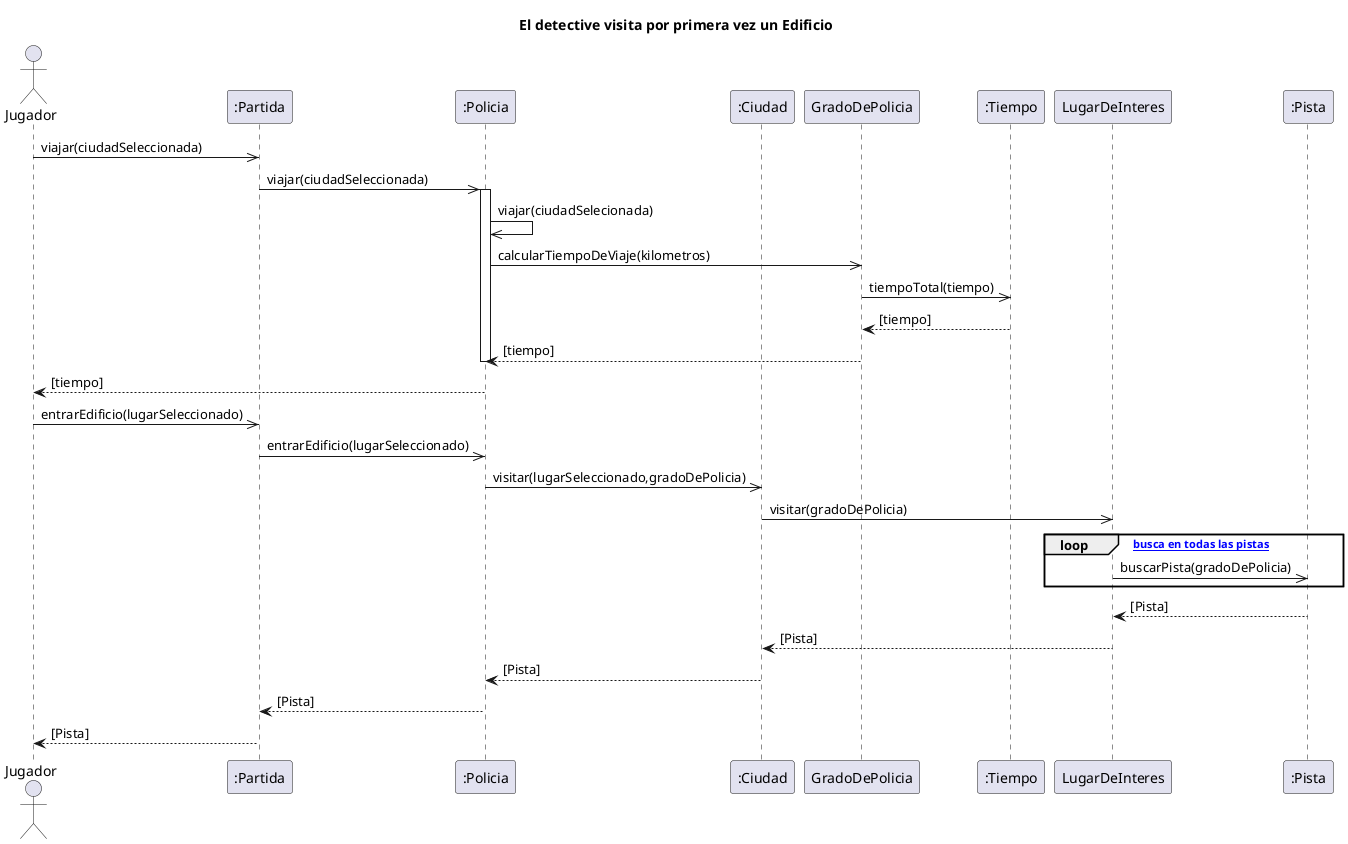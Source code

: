 @startuml
title El detective visita por primera vez un Edificio

actor "Jugador" as AlgoThief
participant ":Partida" as Partida
participant ":Policia" as Policia
participant ":Ciudad" as Ciudad
participant "GradoDePolicia" as GradoDePolicia
participant ":Tiempo" as Tiempo
participant "LugarDeInteres" as LugarDeInteres
participant ":Pista" as Pista

AlgoThief ->> Partida: viajar(ciudadSeleccionada)
Partida ->> Policia: viajar(ciudadSeleccionada)
activate Policia
Policia ->> Policia: viajar(ciudadSelecionada)
Policia ->> GradoDePolicia : calcularTiempoDeViaje(kilometros)
GradoDePolicia ->> Tiempo : tiempoTotal(tiempo)
Tiempo --> GradoDePolicia : [tiempo]
GradoDePolicia --> Policia : [tiempo]
deactivate Policia
Policia --> AlgoThief : [tiempo]
AlgoThief ->> Partida: entrarEdificio(lugarSeleccionado)
Partida ->> Policia: entrarEdificio(lugarSeleccionado)
Policia ->> Ciudad: visitar(lugarSeleccionado,gradoDePolicia)

Ciudad ->> LugarDeInteres: visitar(gradoDePolicia)
loop [se busca en todas las pistas]
	LugarDeInteres ->> Pista: buscarPista(gradoDePolicia)
end
Pista --> LugarDeInteres : [Pista]
LugarDeInteres --> Ciudad : [Pista]
Ciudad --> Policia : [Pista]
Policia --> Partida : [Pista]
Partida --> AlgoThief : [Pista]




@enduml
